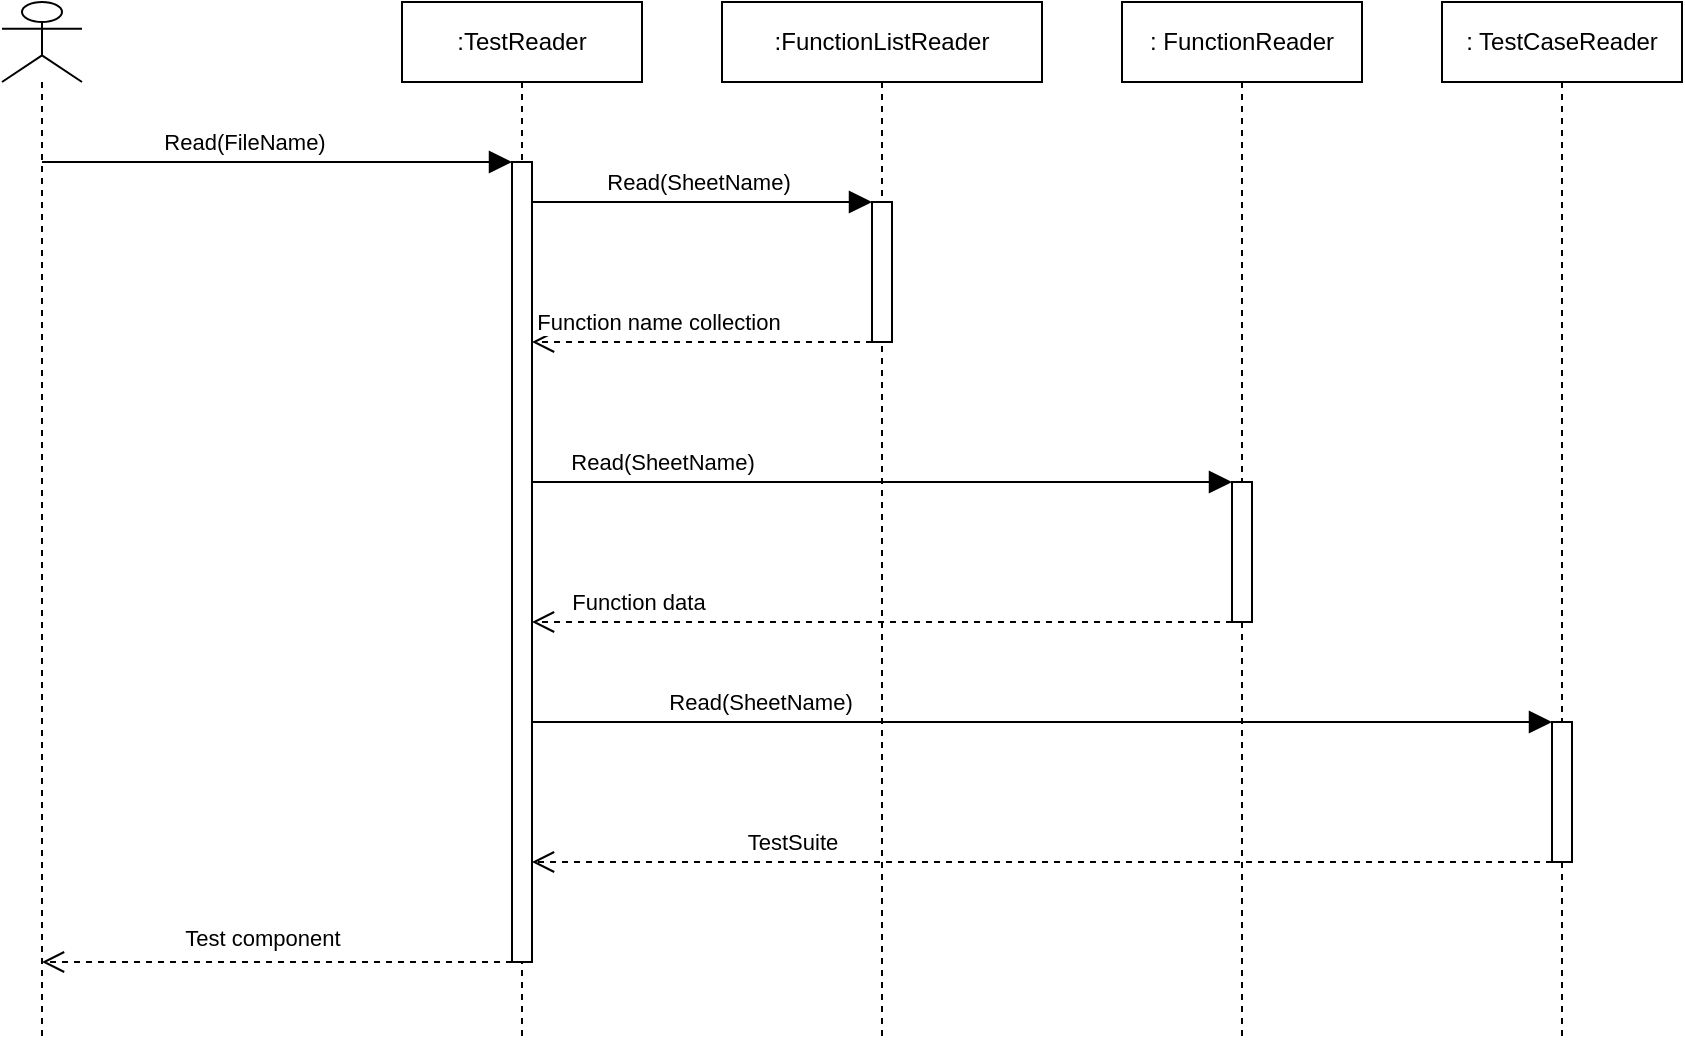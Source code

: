 <mxfile version="20.8.16" type="device" pages="5"><diagram id="kgpKYQtTHZ0yAKxKKP6v" name="TestReader"><mxGraphModel dx="1434" dy="854" grid="1" gridSize="10" guides="1" tooltips="1" connect="1" arrows="1" fold="1" page="1" pageScale="1" pageWidth="850" pageHeight="1100" math="0" shadow="0"><root><mxCell id="0"/><mxCell id="1" parent="0"/><mxCell id="CLMPxJ9NcR6KncJUXC1A-2" value=":TestReader" style="shape=umlLifeline;perimeter=lifelinePerimeter;whiteSpace=wrap;html=1;container=1;collapsible=0;recursiveResize=0;outlineConnect=0;" parent="1" vertex="1"><mxGeometry x="280" y="80" width="120" height="520" as="geometry"/></mxCell><mxCell id="CLMPxJ9NcR6KncJUXC1A-4" value="" style="html=1;points=[];perimeter=orthogonalPerimeter;" parent="CLMPxJ9NcR6KncJUXC1A-2" vertex="1"><mxGeometry x="55" y="80" width="10" height="400" as="geometry"/></mxCell><mxCell id="CLMPxJ9NcR6KncJUXC1A-6" style="edgeStyle=orthogonalEdgeStyle;rounded=0;orthogonalLoop=1;jettySize=auto;html=1;endArrow=block;endFill=1;endSize=9;" parent="1" source="CLMPxJ9NcR6KncJUXC1A-5" target="CLMPxJ9NcR6KncJUXC1A-4" edge="1"><mxGeometry relative="1" as="geometry"><Array as="points"><mxPoint x="190" y="160"/><mxPoint x="190" y="160"/></Array></mxGeometry></mxCell><mxCell id="CLMPxJ9NcR6KncJUXC1A-7" value="Read(FileName)" style="edgeLabel;html=1;align=center;verticalAlign=middle;resizable=0;points=[];" parent="CLMPxJ9NcR6KncJUXC1A-6" vertex="1" connectable="0"><mxGeometry x="-0.257" y="4" relative="1" as="geometry"><mxPoint x="13" y="-6" as="offset"/></mxGeometry></mxCell><mxCell id="CLMPxJ9NcR6KncJUXC1A-5" value="" style="shape=umlLifeline;participant=umlActor;perimeter=lifelinePerimeter;whiteSpace=wrap;html=1;container=1;collapsible=0;recursiveResize=0;verticalAlign=top;spacingTop=36;outlineConnect=0;" parent="1" vertex="1"><mxGeometry x="80" y="80" width="40" height="520" as="geometry"/></mxCell><mxCell id="CLMPxJ9NcR6KncJUXC1A-8" value=":FunctionListReader" style="shape=umlLifeline;perimeter=lifelinePerimeter;whiteSpace=wrap;html=1;container=1;collapsible=0;recursiveResize=0;outlineConnect=0;" parent="1" vertex="1"><mxGeometry x="440" y="80" width="160" height="520" as="geometry"/></mxCell><mxCell id="CLMPxJ9NcR6KncJUXC1A-9" value="" style="html=1;points=[];perimeter=orthogonalPerimeter;" parent="CLMPxJ9NcR6KncJUXC1A-8" vertex="1"><mxGeometry x="75" y="100" width="10" height="70" as="geometry"/></mxCell><mxCell id="CLMPxJ9NcR6KncJUXC1A-10" style="edgeStyle=orthogonalEdgeStyle;rounded=0;orthogonalLoop=1;jettySize=auto;html=1;endArrow=block;endFill=1;endSize=9;" parent="1" source="CLMPxJ9NcR6KncJUXC1A-4" target="CLMPxJ9NcR6KncJUXC1A-9" edge="1"><mxGeometry relative="1" as="geometry"><Array as="points"><mxPoint x="410" y="180"/><mxPoint x="410" y="180"/></Array></mxGeometry></mxCell><mxCell id="CLMPxJ9NcR6KncJUXC1A-11" value="Read(SheetName)" style="edgeLabel;html=1;align=center;verticalAlign=middle;resizable=0;points=[];" parent="CLMPxJ9NcR6KncJUXC1A-10" vertex="1" connectable="0"><mxGeometry x="-0.409" relative="1" as="geometry"><mxPoint x="33" y="-10" as="offset"/></mxGeometry></mxCell><mxCell id="CLMPxJ9NcR6KncJUXC1A-12" value="" style="html=1;verticalAlign=bottom;labelBackgroundColor=none;endArrow=open;endFill=0;dashed=1;rounded=0;endSize=9;" parent="1" source="CLMPxJ9NcR6KncJUXC1A-9" target="CLMPxJ9NcR6KncJUXC1A-4" edge="1"><mxGeometry width="160" relative="1" as="geometry"><mxPoint x="670" y="210" as="sourcePoint"/><mxPoint x="780" y="340" as="targetPoint"/><Array as="points"><mxPoint x="440" y="250"/><mxPoint x="390" y="250"/></Array></mxGeometry></mxCell><mxCell id="CLMPxJ9NcR6KncJUXC1A-13" value="Function name collection" style="edgeLabel;html=1;align=center;verticalAlign=middle;resizable=0;points=[];" parent="CLMPxJ9NcR6KncJUXC1A-12" vertex="1" connectable="0"><mxGeometry x="-0.124" y="3" relative="1" as="geometry"><mxPoint x="-33" y="-13" as="offset"/></mxGeometry></mxCell><mxCell id="CLMPxJ9NcR6KncJUXC1A-14" value=": TestCaseReader" style="shape=umlLifeline;perimeter=lifelinePerimeter;whiteSpace=wrap;html=1;container=1;collapsible=0;recursiveResize=0;outlineConnect=0;" parent="1" vertex="1"><mxGeometry x="800" y="80" width="120" height="520" as="geometry"/></mxCell><mxCell id="CLMPxJ9NcR6KncJUXC1A-15" value="" style="html=1;points=[];perimeter=orthogonalPerimeter;" parent="CLMPxJ9NcR6KncJUXC1A-14" vertex="1"><mxGeometry x="55" y="360" width="10" height="70" as="geometry"/></mxCell><mxCell id="CLMPxJ9NcR6KncJUXC1A-16" style="edgeStyle=orthogonalEdgeStyle;rounded=0;orthogonalLoop=1;jettySize=auto;html=1;endArrow=block;endFill=1;endSize=9;" parent="1" source="CLMPxJ9NcR6KncJUXC1A-4" target="CLMPxJ9NcR6KncJUXC1A-15" edge="1"><mxGeometry relative="1" as="geometry"><Array as="points"><mxPoint x="620" y="440"/><mxPoint x="620" y="440"/></Array><mxPoint x="630" y="490" as="targetPoint"/></mxGeometry></mxCell><mxCell id="CLMPxJ9NcR6KncJUXC1A-17" value="Read(SheetName)" style="edgeLabel;html=1;align=center;verticalAlign=middle;resizable=0;points=[];" parent="CLMPxJ9NcR6KncJUXC1A-16" vertex="1" connectable="0"><mxGeometry x="-0.387" y="-4" relative="1" as="geometry"><mxPoint x="-43" y="-14" as="offset"/></mxGeometry></mxCell><mxCell id="CLMPxJ9NcR6KncJUXC1A-18" value="" style="html=1;verticalAlign=bottom;labelBackgroundColor=none;endArrow=open;endFill=0;dashed=1;rounded=0;endSize=9;" parent="1" source="CLMPxJ9NcR6KncJUXC1A-15" target="CLMPxJ9NcR6KncJUXC1A-4" edge="1"><mxGeometry width="160" relative="1" as="geometry"><mxPoint x="610" y="590" as="sourcePoint"/><mxPoint x="680" y="210" as="targetPoint"/><Array as="points"><mxPoint x="530" y="510"/></Array></mxGeometry></mxCell><mxCell id="CLMPxJ9NcR6KncJUXC1A-19" value="TestSuite" style="edgeLabel;html=1;align=center;verticalAlign=middle;resizable=0;points=[];" parent="CLMPxJ9NcR6KncJUXC1A-18" vertex="1" connectable="0"><mxGeometry x="-0.124" y="3" relative="1" as="geometry"><mxPoint x="-157" y="-13" as="offset"/></mxGeometry></mxCell><mxCell id="CLMPxJ9NcR6KncJUXC1A-20" value="" style="html=1;verticalAlign=bottom;labelBackgroundColor=none;endArrow=open;endFill=0;dashed=1;rounded=0;endSize=9;" parent="1" source="CLMPxJ9NcR6KncJUXC1A-4" target="CLMPxJ9NcR6KncJUXC1A-5" edge="1"><mxGeometry width="160" relative="1" as="geometry"><mxPoint x="805" y="390" as="sourcePoint"/><mxPoint x="355" y="390" as="targetPoint"/><Array as="points"><mxPoint x="180" y="560"/></Array></mxGeometry></mxCell><mxCell id="CLMPxJ9NcR6KncJUXC1A-21" value="Test component" style="edgeLabel;html=1;align=center;verticalAlign=middle;resizable=0;points=[];" parent="CLMPxJ9NcR6KncJUXC1A-20" vertex="1" connectable="0"><mxGeometry x="-0.124" y="3" relative="1" as="geometry"><mxPoint x="-22" y="-15" as="offset"/></mxGeometry></mxCell><mxCell id="CLMPxJ9NcR6KncJUXC1A-22" value=": FunctionReader" style="shape=umlLifeline;perimeter=lifelinePerimeter;whiteSpace=wrap;html=1;container=1;collapsible=0;recursiveResize=0;outlineConnect=0;" parent="1" vertex="1"><mxGeometry x="640" y="80" width="120" height="520" as="geometry"/></mxCell><mxCell id="CLMPxJ9NcR6KncJUXC1A-23" value="" style="html=1;points=[];perimeter=orthogonalPerimeter;" parent="CLMPxJ9NcR6KncJUXC1A-22" vertex="1"><mxGeometry x="55" y="240" width="10" height="70" as="geometry"/></mxCell><mxCell id="CLMPxJ9NcR6KncJUXC1A-24" style="edgeStyle=orthogonalEdgeStyle;rounded=0;orthogonalLoop=1;jettySize=auto;html=1;endArrow=block;endFill=1;endSize=9;" parent="1" source="CLMPxJ9NcR6KncJUXC1A-4" target="CLMPxJ9NcR6KncJUXC1A-23" edge="1"><mxGeometry relative="1" as="geometry"><mxPoint x="890" y="350" as="targetPoint"/><Array as="points"><mxPoint x="500" y="320"/><mxPoint x="500" y="320"/></Array></mxGeometry></mxCell><mxCell id="CLMPxJ9NcR6KncJUXC1A-25" value="Read(SheetName)" style="edgeLabel;html=1;align=center;verticalAlign=middle;resizable=0;points=[];" parent="CLMPxJ9NcR6KncJUXC1A-24" vertex="1" connectable="0"><mxGeometry x="-0.579" relative="1" as="geometry"><mxPoint x="-9" y="-10" as="offset"/></mxGeometry></mxCell><mxCell id="CLMPxJ9NcR6KncJUXC1A-26" style="edgeStyle=orthogonalEdgeStyle;rounded=0;orthogonalLoop=1;jettySize=auto;html=1;endArrow=open;endFill=0;endSize=9;dashed=1;" parent="1" source="CLMPxJ9NcR6KncJUXC1A-23" target="CLMPxJ9NcR6KncJUXC1A-4" edge="1"><mxGeometry relative="1" as="geometry"><mxPoint x="820" y="440" as="sourcePoint"/><Array as="points"><mxPoint x="490" y="390"/><mxPoint x="490" y="390"/></Array></mxGeometry></mxCell><mxCell id="CLMPxJ9NcR6KncJUXC1A-27" value="Function data" style="edgeLabel;html=1;align=center;verticalAlign=middle;resizable=0;points=[];" parent="CLMPxJ9NcR6KncJUXC1A-26" vertex="1" connectable="0"><mxGeometry x="0.747" relative="1" as="geometry"><mxPoint x="8" y="-10" as="offset"/></mxGeometry></mxCell></root></mxGraphModel></diagram><diagram id="lNW8DG5j527y5eEcsp0v" name="FunctionListReader"><mxGraphModel dx="1418" dy="838" grid="1" gridSize="10" guides="1" tooltips="1" connect="1" arrows="1" fold="1" page="1" pageScale="1" pageWidth="827" pageHeight="1169" math="0" shadow="0"><root><mxCell id="0"/><mxCell id="1" parent="0"/><mxCell id="AC9AAOrJmGbjE91vrMCd-1" value="" style="shape=umlLifeline;participant=umlActor;perimeter=lifelinePerimeter;whiteSpace=wrap;html=1;container=1;collapsible=0;recursiveResize=0;verticalAlign=top;spacingTop=36;outlineConnect=0;" parent="1" vertex="1"><mxGeometry x="80" y="80" width="40" height="400" as="geometry"/></mxCell><mxCell id="QpgVTxXG-nLAgeSfD1mI-1" value=":FunctionListReader" style="shape=umlLifeline;perimeter=lifelinePerimeter;whiteSpace=wrap;html=1;container=1;collapsible=0;recursiveResize=0;outlineConnect=0;" parent="1" vertex="1"><mxGeometry x="200" y="80" width="160" height="400" as="geometry"/></mxCell><mxCell id="QpgVTxXG-nLAgeSfD1mI-2" value="" style="html=1;points=[];perimeter=orthogonalPerimeter;" parent="QpgVTxXG-nLAgeSfD1mI-1" vertex="1"><mxGeometry x="75" y="100" width="10" height="260" as="geometry"/></mxCell><mxCell id="QpgVTxXG-nLAgeSfD1mI-3" style="edgeStyle=orthogonalEdgeStyle;rounded=0;orthogonalLoop=1;jettySize=auto;html=1;endArrow=block;endFill=1;endSize=9;" parent="1" source="AC9AAOrJmGbjE91vrMCd-1" target="QpgVTxXG-nLAgeSfD1mI-2" edge="1"><mxGeometry relative="1" as="geometry"><mxPoint x="103" y="180" as="sourcePoint"/><Array as="points"><mxPoint x="240" y="180"/><mxPoint x="240" y="180"/></Array></mxGeometry></mxCell><mxCell id="QpgVTxXG-nLAgeSfD1mI-4" value="Read(SheetName)" style="edgeLabel;html=1;align=center;verticalAlign=middle;resizable=0;points=[];" parent="QpgVTxXG-nLAgeSfD1mI-3" vertex="1" connectable="0"><mxGeometry x="-0.409" relative="1" as="geometry"><mxPoint x="33" y="-10" as="offset"/></mxGeometry></mxCell><mxCell id="QpgVTxXG-nLAgeSfD1mI-5" value="" style="html=1;verticalAlign=bottom;labelBackgroundColor=none;endArrow=open;endFill=0;dashed=1;rounded=0;endSize=9;" parent="1" source="QpgVTxXG-nLAgeSfD1mI-2" target="AC9AAOrJmGbjE91vrMCd-1" edge="1"><mxGeometry width="160" relative="1" as="geometry"><mxPoint x="180" y="550" as="sourcePoint"/><mxPoint x="103" y="250" as="targetPoint"/><Array as="points"><mxPoint x="190" y="440"/></Array></mxGeometry></mxCell><mxCell id="QpgVTxXG-nLAgeSfD1mI-6" value="Function name collection&lt;br&gt;(Function information collection)" style="edgeLabel;html=1;align=center;verticalAlign=middle;resizable=0;points=[];" parent="QpgVTxXG-nLAgeSfD1mI-5" vertex="1" connectable="0"><mxGeometry x="-0.124" y="3" relative="1" as="geometry"><mxPoint x="-8" y="-23" as="offset"/></mxGeometry></mxCell><mxCell id="QpgVTxXG-nLAgeSfD1mI-7" value=":TableReader" style="shape=umlLifeline;perimeter=lifelinePerimeter;whiteSpace=wrap;html=1;container=1;collapsible=0;recursiveResize=0;outlineConnect=0;" parent="1" vertex="1"><mxGeometry x="400" y="80" width="160" height="400" as="geometry"/></mxCell><mxCell id="QpgVTxXG-nLAgeSfD1mI-8" value="" style="html=1;points=[];perimeter=orthogonalPerimeter;" parent="QpgVTxXG-nLAgeSfD1mI-7" vertex="1"><mxGeometry x="75" y="130" width="10" height="70" as="geometry"/></mxCell><mxCell id="QpgVTxXG-nLAgeSfD1mI-9" style="edgeStyle=orthogonalEdgeStyle;rounded=0;orthogonalLoop=1;jettySize=auto;html=1;endArrow=block;endFill=1;endSize=9;" parent="1" source="QpgVTxXG-nLAgeSfD1mI-2" target="QpgVTxXG-nLAgeSfD1mI-8" edge="1"><mxGeometry relative="1" as="geometry"><mxPoint x="109.5" y="190" as="sourcePoint"/><Array as="points"><mxPoint x="400" y="210"/><mxPoint x="400" y="210"/></Array><mxPoint x="285" y="190" as="targetPoint"/></mxGeometry></mxCell><mxCell id="QpgVTxXG-nLAgeSfD1mI-10" value="Read(tableName, offset)" style="edgeLabel;html=1;align=center;verticalAlign=middle;resizable=0;points=[];" parent="QpgVTxXG-nLAgeSfD1mI-9" vertex="1" connectable="0"><mxGeometry x="-0.409" relative="1" as="geometry"><mxPoint x="33" y="-10" as="offset"/></mxGeometry></mxCell><mxCell id="QpgVTxXG-nLAgeSfD1mI-11" value="" style="html=1;verticalAlign=bottom;labelBackgroundColor=none;endArrow=open;endFill=0;dashed=1;rounded=0;endSize=9;" parent="1" source="QpgVTxXG-nLAgeSfD1mI-8" target="QpgVTxXG-nLAgeSfD1mI-2" edge="1"><mxGeometry width="160" relative="1" as="geometry"><mxPoint x="285" y="570" as="sourcePoint"/><mxPoint x="109.5" y="570" as="targetPoint"/><Array as="points"><mxPoint x="420" y="280"/></Array></mxGeometry></mxCell><mxCell id="QpgVTxXG-nLAgeSfD1mI-12" value="Table content" style="edgeLabel;html=1;align=center;verticalAlign=middle;resizable=0;points=[];" parent="QpgVTxXG-nLAgeSfD1mI-11" vertex="1" connectable="0"><mxGeometry x="-0.124" y="3" relative="1" as="geometry"><mxPoint x="-33" y="-13" as="offset"/></mxGeometry></mxCell><mxCell id="QpgVTxXG-nLAgeSfD1mI-13" value=":Converter" style="shape=umlLifeline;perimeter=lifelinePerimeter;whiteSpace=wrap;html=1;container=1;collapsible=0;recursiveResize=0;outlineConnect=0;" parent="1" vertex="1"><mxGeometry x="600" y="80" width="160" height="400" as="geometry"/></mxCell><mxCell id="QpgVTxXG-nLAgeSfD1mI-14" value="" style="html=1;points=[];perimeter=orthogonalPerimeter;" parent="QpgVTxXG-nLAgeSfD1mI-13" vertex="1"><mxGeometry x="75" y="240" width="10" height="70" as="geometry"/></mxCell><mxCell id="QpgVTxXG-nLAgeSfD1mI-15" style="edgeStyle=orthogonalEdgeStyle;rounded=0;orthogonalLoop=1;jettySize=auto;html=1;endArrow=block;endFill=1;endSize=9;" parent="1" source="QpgVTxXG-nLAgeSfD1mI-2" target="QpgVTxXG-nLAgeSfD1mI-14" edge="1"><mxGeometry relative="1" as="geometry"><mxPoint x="295" y="220" as="sourcePoint"/><Array as="points"><mxPoint x="480" y="320"/><mxPoint x="480" y="320"/></Array><mxPoint x="485" y="220" as="targetPoint"/></mxGeometry></mxCell><mxCell id="QpgVTxXG-nLAgeSfD1mI-16" value="Convert(Table content)" style="edgeLabel;html=1;align=center;verticalAlign=middle;resizable=0;points=[];" parent="QpgVTxXG-nLAgeSfD1mI-15" vertex="1" connectable="0"><mxGeometry x="-0.409" relative="1" as="geometry"><mxPoint x="-20" y="-10" as="offset"/></mxGeometry></mxCell><mxCell id="QpgVTxXG-nLAgeSfD1mI-17" value="" style="html=1;verticalAlign=bottom;labelBackgroundColor=none;endArrow=open;endFill=0;dashed=1;rounded=0;endSize=9;" parent="1" source="QpgVTxXG-nLAgeSfD1mI-14" target="QpgVTxXG-nLAgeSfD1mI-2" edge="1"><mxGeometry width="160" relative="1" as="geometry"><mxPoint x="485" y="290" as="sourcePoint"/><mxPoint x="295" y="290" as="targetPoint"/><Array as="points"><mxPoint x="430" y="390"/></Array></mxGeometry></mxCell><mxCell id="QpgVTxXG-nLAgeSfD1mI-18" value="Function information collection" style="edgeLabel;html=1;align=center;verticalAlign=middle;resizable=0;points=[];" parent="QpgVTxXG-nLAgeSfD1mI-17" vertex="1" connectable="0"><mxGeometry x="-0.124" y="3" relative="1" as="geometry"><mxPoint x="-124" y="-13" as="offset"/></mxGeometry></mxCell></root></mxGraphModel></diagram><diagram name="FunctionReader" id="xEMMNHuXWmvpSfngiMaO"><mxGraphModel dx="1418" dy="838" grid="1" gridSize="10" guides="1" tooltips="1" connect="1" arrows="1" fold="1" page="1" pageScale="1" pageWidth="827" pageHeight="1169" math="0" shadow="0"><root><mxCell id="xAeUwIkYh8HUAJxkWiu2-0"/><mxCell id="xAeUwIkYh8HUAJxkWiu2-1" parent="xAeUwIkYh8HUAJxkWiu2-0"/><mxCell id="xAeUwIkYh8HUAJxkWiu2-2" value="" style="shape=umlLifeline;participant=umlActor;perimeter=lifelinePerimeter;whiteSpace=wrap;html=1;container=1;collapsible=0;recursiveResize=0;verticalAlign=top;spacingTop=36;outlineConnect=0;" parent="xAeUwIkYh8HUAJxkWiu2-1" vertex="1"><mxGeometry x="80" y="80" width="40" height="400" as="geometry"/></mxCell><mxCell id="xAeUwIkYh8HUAJxkWiu2-3" value=":FunctionReader" style="shape=umlLifeline;perimeter=lifelinePerimeter;whiteSpace=wrap;html=1;container=1;collapsible=0;recursiveResize=0;outlineConnect=0;" parent="xAeUwIkYh8HUAJxkWiu2-1" vertex="1"><mxGeometry x="200" y="80" width="160" height="400" as="geometry"/></mxCell><mxCell id="xAeUwIkYh8HUAJxkWiu2-4" value="" style="html=1;points=[];perimeter=orthogonalPerimeter;" parent="xAeUwIkYh8HUAJxkWiu2-3" vertex="1"><mxGeometry x="75" y="100" width="10" height="260" as="geometry"/></mxCell><mxCell id="xAeUwIkYh8HUAJxkWiu2-5" style="edgeStyle=orthogonalEdgeStyle;rounded=0;orthogonalLoop=1;jettySize=auto;html=1;endArrow=block;endFill=1;endSize=9;" parent="xAeUwIkYh8HUAJxkWiu2-1" source="xAeUwIkYh8HUAJxkWiu2-2" target="xAeUwIkYh8HUAJxkWiu2-4" edge="1"><mxGeometry relative="1" as="geometry"><mxPoint x="103" y="180" as="sourcePoint"/><Array as="points"><mxPoint x="240" y="180"/><mxPoint x="240" y="180"/></Array></mxGeometry></mxCell><mxCell id="xAeUwIkYh8HUAJxkWiu2-6" value="Read(SheetName)" style="edgeLabel;html=1;align=center;verticalAlign=middle;resizable=0;points=[];" parent="xAeUwIkYh8HUAJxkWiu2-5" vertex="1" connectable="0"><mxGeometry x="-0.409" relative="1" as="geometry"><mxPoint x="33" y="-10" as="offset"/></mxGeometry></mxCell><mxCell id="xAeUwIkYh8HUAJxkWiu2-7" value="" style="html=1;verticalAlign=bottom;labelBackgroundColor=none;endArrow=open;endFill=0;dashed=1;rounded=0;endSize=9;" parent="xAeUwIkYh8HUAJxkWiu2-1" source="xAeUwIkYh8HUAJxkWiu2-4" target="xAeUwIkYh8HUAJxkWiu2-2" edge="1"><mxGeometry width="160" relative="1" as="geometry"><mxPoint x="180" y="550" as="sourcePoint"/><mxPoint x="103" y="250" as="targetPoint"/><Array as="points"><mxPoint x="190" y="440"/></Array></mxGeometry></mxCell><mxCell id="xAeUwIkYh8HUAJxkWiu2-8" value="Function information" style="edgeLabel;html=1;align=center;verticalAlign=middle;resizable=0;points=[];" parent="xAeUwIkYh8HUAJxkWiu2-7" vertex="1" connectable="0"><mxGeometry x="-0.124" y="3" relative="1" as="geometry"><mxPoint x="-8" y="-23" as="offset"/></mxGeometry></mxCell><mxCell id="xAeUwIkYh8HUAJxkWiu2-9" value=":TableReader" style="shape=umlLifeline;perimeter=lifelinePerimeter;whiteSpace=wrap;html=1;container=1;collapsible=0;recursiveResize=0;outlineConnect=0;" parent="xAeUwIkYh8HUAJxkWiu2-1" vertex="1"><mxGeometry x="400" y="80" width="160" height="400" as="geometry"/></mxCell><mxCell id="xAeUwIkYh8HUAJxkWiu2-10" value="" style="html=1;points=[];perimeter=orthogonalPerimeter;" parent="xAeUwIkYh8HUAJxkWiu2-9" vertex="1"><mxGeometry x="75" y="130" width="10" height="70" as="geometry"/></mxCell><mxCell id="xAeUwIkYh8HUAJxkWiu2-11" style="edgeStyle=orthogonalEdgeStyle;rounded=0;orthogonalLoop=1;jettySize=auto;html=1;endArrow=block;endFill=1;endSize=9;" parent="xAeUwIkYh8HUAJxkWiu2-1" source="xAeUwIkYh8HUAJxkWiu2-4" target="xAeUwIkYh8HUAJxkWiu2-10" edge="1"><mxGeometry relative="1" as="geometry"><mxPoint x="109.5" y="190" as="sourcePoint"/><Array as="points"><mxPoint x="400" y="210"/><mxPoint x="400" y="210"/></Array><mxPoint x="285" y="190" as="targetPoint"/></mxGeometry></mxCell><mxCell id="xAeUwIkYh8HUAJxkWiu2-12" value="Read(tableName, offset)" style="edgeLabel;html=1;align=center;verticalAlign=middle;resizable=0;points=[];" parent="xAeUwIkYh8HUAJxkWiu2-11" vertex="1" connectable="0"><mxGeometry x="-0.409" relative="1" as="geometry"><mxPoint x="33" y="-10" as="offset"/></mxGeometry></mxCell><mxCell id="xAeUwIkYh8HUAJxkWiu2-13" value="" style="html=1;verticalAlign=bottom;labelBackgroundColor=none;endArrow=open;endFill=0;dashed=1;rounded=0;endSize=9;" parent="xAeUwIkYh8HUAJxkWiu2-1" source="xAeUwIkYh8HUAJxkWiu2-10" target="xAeUwIkYh8HUAJxkWiu2-4" edge="1"><mxGeometry width="160" relative="1" as="geometry"><mxPoint x="285" y="570" as="sourcePoint"/><mxPoint x="109.5" y="570" as="targetPoint"/><Array as="points"><mxPoint x="420" y="280"/></Array></mxGeometry></mxCell><mxCell id="xAeUwIkYh8HUAJxkWiu2-14" value="Table content" style="edgeLabel;html=1;align=center;verticalAlign=middle;resizable=0;points=[];" parent="xAeUwIkYh8HUAJxkWiu2-13" vertex="1" connectable="0"><mxGeometry x="-0.124" y="3" relative="1" as="geometry"><mxPoint x="-33" y="-13" as="offset"/></mxGeometry></mxCell><mxCell id="xAeUwIkYh8HUAJxkWiu2-15" value=":Converter" style="shape=umlLifeline;perimeter=lifelinePerimeter;whiteSpace=wrap;html=1;container=1;collapsible=0;recursiveResize=0;outlineConnect=0;" parent="xAeUwIkYh8HUAJxkWiu2-1" vertex="1"><mxGeometry x="600" y="80" width="160" height="400" as="geometry"/></mxCell><mxCell id="xAeUwIkYh8HUAJxkWiu2-16" value="" style="html=1;points=[];perimeter=orthogonalPerimeter;" parent="xAeUwIkYh8HUAJxkWiu2-15" vertex="1"><mxGeometry x="75" y="240" width="10" height="70" as="geometry"/></mxCell><mxCell id="xAeUwIkYh8HUAJxkWiu2-17" style="edgeStyle=orthogonalEdgeStyle;rounded=0;orthogonalLoop=1;jettySize=auto;html=1;endArrow=block;endFill=1;endSize=9;" parent="xAeUwIkYh8HUAJxkWiu2-1" source="xAeUwIkYh8HUAJxkWiu2-4" target="xAeUwIkYh8HUAJxkWiu2-16" edge="1"><mxGeometry relative="1" as="geometry"><mxPoint x="295" y="220" as="sourcePoint"/><Array as="points"><mxPoint x="480" y="320"/><mxPoint x="480" y="320"/></Array><mxPoint x="485" y="220" as="targetPoint"/></mxGeometry></mxCell><mxCell id="xAeUwIkYh8HUAJxkWiu2-18" value="Convert(Table content)" style="edgeLabel;html=1;align=center;verticalAlign=middle;resizable=0;points=[];" parent="xAeUwIkYh8HUAJxkWiu2-17" vertex="1" connectable="0"><mxGeometry x="-0.409" relative="1" as="geometry"><mxPoint x="-20" y="-10" as="offset"/></mxGeometry></mxCell><mxCell id="xAeUwIkYh8HUAJxkWiu2-19" value="" style="html=1;verticalAlign=bottom;labelBackgroundColor=none;endArrow=open;endFill=0;dashed=1;rounded=0;endSize=9;" parent="xAeUwIkYh8HUAJxkWiu2-1" source="xAeUwIkYh8HUAJxkWiu2-16" target="xAeUwIkYh8HUAJxkWiu2-4" edge="1"><mxGeometry width="160" relative="1" as="geometry"><mxPoint x="485" y="290" as="sourcePoint"/><mxPoint x="295" y="290" as="targetPoint"/><Array as="points"><mxPoint x="430" y="390"/></Array></mxGeometry></mxCell><mxCell id="xAeUwIkYh8HUAJxkWiu2-20" value="Function information collection" style="edgeLabel;html=1;align=center;verticalAlign=middle;resizable=0;points=[];" parent="xAeUwIkYh8HUAJxkWiu2-19" vertex="1" connectable="0"><mxGeometry x="-0.124" y="3" relative="1" as="geometry"><mxPoint x="-124" y="-13" as="offset"/></mxGeometry></mxCell></root></mxGraphModel></diagram><diagram name="TestCaseReader" id="M1vIoj58xhS-fMHn_xQU"><mxGraphModel dx="1418" dy="838" grid="1" gridSize="10" guides="1" tooltips="1" connect="1" arrows="1" fold="1" page="1" pageScale="1" pageWidth="827" pageHeight="1169" math="0" shadow="0"><root><mxCell id="hOxXSoPIlfDFRSsG2TEN-0"/><mxCell id="hOxXSoPIlfDFRSsG2TEN-1" parent="hOxXSoPIlfDFRSsG2TEN-0"/><mxCell id="hOxXSoPIlfDFRSsG2TEN-2" value="" style="shape=umlLifeline;participant=umlActor;perimeter=lifelinePerimeter;whiteSpace=wrap;html=1;container=1;collapsible=0;recursiveResize=0;verticalAlign=top;spacingTop=36;outlineConnect=0;" parent="hOxXSoPIlfDFRSsG2TEN-1" vertex="1"><mxGeometry x="80" y="80" width="40" height="400" as="geometry"/></mxCell><mxCell id="hOxXSoPIlfDFRSsG2TEN-3" value=":TestCaseReader" style="shape=umlLifeline;perimeter=lifelinePerimeter;whiteSpace=wrap;html=1;container=1;collapsible=0;recursiveResize=0;outlineConnect=0;" parent="hOxXSoPIlfDFRSsG2TEN-1" vertex="1"><mxGeometry x="200" y="80" width="160" height="400" as="geometry"/></mxCell><mxCell id="hOxXSoPIlfDFRSsG2TEN-4" value="" style="html=1;points=[];perimeter=orthogonalPerimeter;" parent="hOxXSoPIlfDFRSsG2TEN-3" vertex="1"><mxGeometry x="75" y="100" width="10" height="260" as="geometry"/></mxCell><mxCell id="hOxXSoPIlfDFRSsG2TEN-5" style="edgeStyle=orthogonalEdgeStyle;rounded=0;orthogonalLoop=1;jettySize=auto;html=1;endArrow=block;endFill=1;endSize=9;" parent="hOxXSoPIlfDFRSsG2TEN-1" source="hOxXSoPIlfDFRSsG2TEN-2" target="hOxXSoPIlfDFRSsG2TEN-4" edge="1"><mxGeometry relative="1" as="geometry"><mxPoint x="103" y="180" as="sourcePoint"/><Array as="points"><mxPoint x="240" y="180"/><mxPoint x="240" y="180"/></Array></mxGeometry></mxCell><mxCell id="hOxXSoPIlfDFRSsG2TEN-6" value="Read(SheetName)" style="edgeLabel;html=1;align=center;verticalAlign=middle;resizable=0;points=[];" parent="hOxXSoPIlfDFRSsG2TEN-5" vertex="1" connectable="0"><mxGeometry x="-0.409" relative="1" as="geometry"><mxPoint x="33" y="-10" as="offset"/></mxGeometry></mxCell><mxCell id="hOxXSoPIlfDFRSsG2TEN-7" value="" style="html=1;verticalAlign=bottom;labelBackgroundColor=none;endArrow=open;endFill=0;dashed=1;rounded=0;endSize=9;" parent="hOxXSoPIlfDFRSsG2TEN-1" source="hOxXSoPIlfDFRSsG2TEN-4" target="hOxXSoPIlfDFRSsG2TEN-2" edge="1"><mxGeometry width="160" relative="1" as="geometry"><mxPoint x="180" y="550" as="sourcePoint"/><mxPoint x="103" y="250" as="targetPoint"/><Array as="points"><mxPoint x="190" y="440"/></Array></mxGeometry></mxCell><mxCell id="hOxXSoPIlfDFRSsG2TEN-8" value="Function name collection&lt;br&gt;(Function information collection)" style="edgeLabel;html=1;align=center;verticalAlign=middle;resizable=0;points=[];" parent="hOxXSoPIlfDFRSsG2TEN-7" vertex="1" connectable="0"><mxGeometry x="-0.124" y="3" relative="1" as="geometry"><mxPoint x="-8" y="-23" as="offset"/></mxGeometry></mxCell><mxCell id="hOxXSoPIlfDFRSsG2TEN-9" value=":TableReader" style="shape=umlLifeline;perimeter=lifelinePerimeter;whiteSpace=wrap;html=1;container=1;collapsible=0;recursiveResize=0;outlineConnect=0;" parent="hOxXSoPIlfDFRSsG2TEN-1" vertex="1"><mxGeometry x="400" y="80" width="160" height="400" as="geometry"/></mxCell><mxCell id="hOxXSoPIlfDFRSsG2TEN-10" value="" style="html=1;points=[];perimeter=orthogonalPerimeter;" parent="hOxXSoPIlfDFRSsG2TEN-9" vertex="1"><mxGeometry x="75" y="130" width="10" height="70" as="geometry"/></mxCell><mxCell id="hOxXSoPIlfDFRSsG2TEN-11" style="edgeStyle=orthogonalEdgeStyle;rounded=0;orthogonalLoop=1;jettySize=auto;html=1;endArrow=block;endFill=1;endSize=9;" parent="hOxXSoPIlfDFRSsG2TEN-1" source="hOxXSoPIlfDFRSsG2TEN-4" target="hOxXSoPIlfDFRSsG2TEN-10" edge="1"><mxGeometry relative="1" as="geometry"><mxPoint x="109.5" y="190" as="sourcePoint"/><Array as="points"><mxPoint x="400" y="210"/><mxPoint x="400" y="210"/></Array><mxPoint x="285" y="190" as="targetPoint"/></mxGeometry></mxCell><mxCell id="hOxXSoPIlfDFRSsG2TEN-12" value="Read(tableName, offset)" style="edgeLabel;html=1;align=center;verticalAlign=middle;resizable=0;points=[];" parent="hOxXSoPIlfDFRSsG2TEN-11" vertex="1" connectable="0"><mxGeometry x="-0.409" relative="1" as="geometry"><mxPoint x="33" y="-10" as="offset"/></mxGeometry></mxCell><mxCell id="hOxXSoPIlfDFRSsG2TEN-13" value="" style="html=1;verticalAlign=bottom;labelBackgroundColor=none;endArrow=open;endFill=0;dashed=1;rounded=0;endSize=9;" parent="hOxXSoPIlfDFRSsG2TEN-1" source="hOxXSoPIlfDFRSsG2TEN-10" target="hOxXSoPIlfDFRSsG2TEN-4" edge="1"><mxGeometry width="160" relative="1" as="geometry"><mxPoint x="285" y="570" as="sourcePoint"/><mxPoint x="109.5" y="570" as="targetPoint"/><Array as="points"><mxPoint x="420" y="280"/></Array></mxGeometry></mxCell><mxCell id="hOxXSoPIlfDFRSsG2TEN-14" value="Table content" style="edgeLabel;html=1;align=center;verticalAlign=middle;resizable=0;points=[];" parent="hOxXSoPIlfDFRSsG2TEN-13" vertex="1" connectable="0"><mxGeometry x="-0.124" y="3" relative="1" as="geometry"><mxPoint x="-33" y="-13" as="offset"/></mxGeometry></mxCell><mxCell id="hOxXSoPIlfDFRSsG2TEN-15" value=":Converter" style="shape=umlLifeline;perimeter=lifelinePerimeter;whiteSpace=wrap;html=1;container=1;collapsible=0;recursiveResize=0;outlineConnect=0;" parent="hOxXSoPIlfDFRSsG2TEN-1" vertex="1"><mxGeometry x="600" y="80" width="160" height="400" as="geometry"/></mxCell><mxCell id="hOxXSoPIlfDFRSsG2TEN-16" value="" style="html=1;points=[];perimeter=orthogonalPerimeter;" parent="hOxXSoPIlfDFRSsG2TEN-15" vertex="1"><mxGeometry x="75" y="240" width="10" height="70" as="geometry"/></mxCell><mxCell id="hOxXSoPIlfDFRSsG2TEN-17" style="edgeStyle=orthogonalEdgeStyle;rounded=0;orthogonalLoop=1;jettySize=auto;html=1;endArrow=block;endFill=1;endSize=9;" parent="hOxXSoPIlfDFRSsG2TEN-1" source="hOxXSoPIlfDFRSsG2TEN-4" target="hOxXSoPIlfDFRSsG2TEN-16" edge="1"><mxGeometry relative="1" as="geometry"><mxPoint x="295" y="220" as="sourcePoint"/><Array as="points"><mxPoint x="480" y="320"/><mxPoint x="480" y="320"/></Array><mxPoint x="485" y="220" as="targetPoint"/></mxGeometry></mxCell><mxCell id="hOxXSoPIlfDFRSsG2TEN-18" value="Convert(Table content)" style="edgeLabel;html=1;align=center;verticalAlign=middle;resizable=0;points=[];" parent="hOxXSoPIlfDFRSsG2TEN-17" vertex="1" connectable="0"><mxGeometry x="-0.409" relative="1" as="geometry"><mxPoint x="-20" y="-10" as="offset"/></mxGeometry></mxCell><mxCell id="hOxXSoPIlfDFRSsG2TEN-19" value="" style="html=1;verticalAlign=bottom;labelBackgroundColor=none;endArrow=open;endFill=0;dashed=1;rounded=0;endSize=9;" parent="hOxXSoPIlfDFRSsG2TEN-1" source="hOxXSoPIlfDFRSsG2TEN-16" target="hOxXSoPIlfDFRSsG2TEN-4" edge="1"><mxGeometry width="160" relative="1" as="geometry"><mxPoint x="485" y="290" as="sourcePoint"/><mxPoint x="295" y="290" as="targetPoint"/><Array as="points"><mxPoint x="430" y="390"/></Array></mxGeometry></mxCell><mxCell id="hOxXSoPIlfDFRSsG2TEN-20" value="Function information collection" style="edgeLabel;html=1;align=center;verticalAlign=middle;resizable=0;points=[];" parent="hOxXSoPIlfDFRSsG2TEN-19" vertex="1" connectable="0"><mxGeometry x="-0.124" y="3" relative="1" as="geometry"><mxPoint x="-124" y="-13" as="offset"/></mxGeometry></mxCell></root></mxGraphModel></diagram><diagram id="3N1W-qJ5ppywbAYItNrA" name="class diagram"><mxGraphModel dx="1434" dy="854" grid="1" gridSize="10" guides="1" tooltips="1" connect="1" arrows="1" fold="1" page="1" pageScale="1" pageWidth="827" pageHeight="1169" math="0" shadow="0"><root><mxCell id="0"/><mxCell id="1" parent="0"/><mxCell id="OgfC35MUiaaQ9exqWRkd-1" value="&amp;lt;&amp;lt;interface&amp;gt;&amp;gt;&lt;br&gt;&lt;b&gt;IReader&amp;lt;T&amp;gt;&lt;/b&gt;" style="swimlane;fontStyle=0;align=center;verticalAlign=top;childLayout=stackLayout;horizontal=1;startSize=40;horizontalStack=0;resizeParent=1;resizeParentMax=0;resizeLast=0;collapsible=0;marginBottom=0;html=1;" parent="1" vertex="1"><mxGeometry x="120" y="40" width="200" height="108" as="geometry"/></mxCell><mxCell id="OgfC35MUiaaQ9exqWRkd-2" value="attributes" style="text;html=1;strokeColor=none;fillColor=none;align=center;verticalAlign=middle;spacingLeft=4;spacingRight=4;overflow=hidden;rotatable=0;points=[[0,0.5],[1,0.5]];portConstraint=eastwest;" parent="OgfC35MUiaaQ9exqWRkd-1" vertex="1"><mxGeometry y="40" width="200" height="20" as="geometry"/></mxCell><mxCell id="OgfC35MUiaaQ9exqWRkd-6" value="" style="line;strokeWidth=1;fillColor=none;align=left;verticalAlign=middle;spacingTop=-1;spacingLeft=3;spacingRight=3;rotatable=0;labelPosition=right;points=[];portConstraint=eastwest;" parent="OgfC35MUiaaQ9exqWRkd-1" vertex="1"><mxGeometry y="60" width="200" height="8" as="geometry"/></mxCell><mxCell id="OgfC35MUiaaQ9exqWRkd-7" value="operations" style="text;html=1;strokeColor=none;fillColor=none;align=center;verticalAlign=middle;spacingLeft=4;spacingRight=4;overflow=hidden;rotatable=0;points=[[0,0.5],[1,0.5]];portConstraint=eastwest;" parent="OgfC35MUiaaQ9exqWRkd-1" vertex="1"><mxGeometry y="68" width="200" height="20" as="geometry"/></mxCell><mxCell id="OgfC35MUiaaQ9exqWRkd-8" value="+ Read(name : string) : T" style="text;html=1;strokeColor=none;fillColor=none;align=left;verticalAlign=middle;spacingLeft=4;spacingRight=4;overflow=hidden;rotatable=0;points=[[0,0.5],[1,0.5]];portConstraint=eastwest;fontStyle=2" parent="OgfC35MUiaaQ9exqWRkd-1" vertex="1"><mxGeometry y="88" width="200" height="20" as="geometry"/></mxCell><mxCell id="TgZ3vJ3mym6ZUS8AP_Lf-1" style="edgeStyle=orthogonalEdgeStyle;rounded=0;orthogonalLoop=1;jettySize=auto;html=1;endSize=12;endArrow=block;endFill=1;" edge="1" parent="1" source="OgfC35MUiaaQ9exqWRkd-10" target="NU2LM3hvIqRVUGjnCVdE-11"><mxGeometry relative="1" as="geometry"><Array as="points"><mxPoint x="720" y="560"/></Array></mxGeometry></mxCell><mxCell id="OgfC35MUiaaQ9exqWRkd-10" value="FunctinListReader" style="swimlane;fontStyle=0;align=center;verticalAlign=top;childLayout=stackLayout;horizontal=1;startSize=30;horizontalStack=0;resizeParent=1;resizeParentMax=0;resizeLast=0;collapsible=0;marginBottom=0;html=1;" parent="1" vertex="1"><mxGeometry x="760" y="480" width="480" height="138" as="geometry"/></mxCell><mxCell id="OgfC35MUiaaQ9exqWRkd-11" value="attributes" style="text;html=1;strokeColor=none;fillColor=none;align=center;verticalAlign=middle;spacingLeft=4;spacingRight=4;overflow=hidden;rotatable=0;points=[[0,0.5],[1,0.5]];portConstraint=eastwest;" parent="OgfC35MUiaaQ9exqWRkd-10" vertex="1"><mxGeometry y="30" width="480" height="20" as="geometry"/></mxCell><mxCell id="OgfC35MUiaaQ9exqWRkd-15" value="" style="line;strokeWidth=1;fillColor=none;align=left;verticalAlign=middle;spacingTop=-1;spacingLeft=3;spacingRight=3;rotatable=0;labelPosition=right;points=[];portConstraint=eastwest;" parent="OgfC35MUiaaQ9exqWRkd-10" vertex="1"><mxGeometry y="50" width="480" height="8" as="geometry"/></mxCell><mxCell id="OgfC35MUiaaQ9exqWRkd-16" value="operations" style="text;html=1;strokeColor=none;fillColor=none;align=center;verticalAlign=middle;spacingLeft=4;spacingRight=4;overflow=hidden;rotatable=0;points=[[0,0.5],[1,0.5]];portConstraint=eastwest;" parent="OgfC35MUiaaQ9exqWRkd-10" vertex="1"><mxGeometry y="58" width="480" height="20" as="geometry"/></mxCell><mxCell id="OgfC35MUiaaQ9exqWRkd-17" value="+ Convert(data: DataTable) : IEnumerable&amp;lt;testTargetInfo&amp;gt;" style="text;html=1;strokeColor=none;fillColor=none;align=left;verticalAlign=middle;spacingLeft=4;spacingRight=4;overflow=hidden;rotatable=0;points=[[0,0.5],[1,0.5]];portConstraint=eastwest;" parent="OgfC35MUiaaQ9exqWRkd-10" vertex="1"><mxGeometry y="78" width="480" height="20" as="geometry"/></mxCell><mxCell id="3w6TDG_4R8ixndBWMeYP-1" value="+ Convert(row: DataRow) : TestTargetInfo" style="text;html=1;strokeColor=none;fillColor=none;align=left;verticalAlign=middle;spacingLeft=4;spacingRight=4;overflow=hidden;rotatable=0;points=[[0,0.5],[1,0.5]];portConstraint=eastwest;" parent="OgfC35MUiaaQ9exqWRkd-10" vertex="1"><mxGeometry y="98" width="480" height="20" as="geometry"/></mxCell><mxCell id="3w6TDG_4R8ixndBWMeYP-2" value="# GetConfig() : (name: string, rowOffset : int, colOffset : int, rowSize&amp;nbsp; : int, colSize : int)" style="text;html=1;strokeColor=none;fillColor=none;align=left;verticalAlign=middle;spacingLeft=4;spacingRight=4;overflow=hidden;rotatable=0;points=[[0,0.5],[1,0.5]];portConstraint=eastwest;" parent="OgfC35MUiaaQ9exqWRkd-10" vertex="1"><mxGeometry y="118" width="480" height="20" as="geometry"/></mxCell><mxCell id="NU2LM3hvIqRVUGjnCVdE-1" value="&amp;lt;&amp;lt;interface&amp;gt;&amp;gt;&lt;br&gt;&lt;b&gt;ITableConverter&amp;lt;T&amp;gt;&lt;/b&gt;" style="swimlane;fontStyle=0;align=center;verticalAlign=top;childLayout=stackLayout;horizontal=1;startSize=40;horizontalStack=0;resizeParent=1;resizeParentMax=0;resizeLast=0;collapsible=0;marginBottom=0;html=1;" parent="1" vertex="1"><mxGeometry x="560" y="40" width="200" height="108" as="geometry"/></mxCell><mxCell id="NU2LM3hvIqRVUGjnCVdE-2" value="attributes" style="text;html=1;strokeColor=none;fillColor=none;align=center;verticalAlign=middle;spacingLeft=4;spacingRight=4;overflow=hidden;rotatable=0;points=[[0,0.5],[1,0.5]];portConstraint=eastwest;" parent="NU2LM3hvIqRVUGjnCVdE-1" vertex="1"><mxGeometry y="40" width="200" height="20" as="geometry"/></mxCell><mxCell id="NU2LM3hvIqRVUGjnCVdE-3" value="" style="line;strokeWidth=1;fillColor=none;align=left;verticalAlign=middle;spacingTop=-1;spacingLeft=3;spacingRight=3;rotatable=0;labelPosition=right;points=[];portConstraint=eastwest;" parent="NU2LM3hvIqRVUGjnCVdE-1" vertex="1"><mxGeometry y="60" width="200" height="8" as="geometry"/></mxCell><mxCell id="NU2LM3hvIqRVUGjnCVdE-4" value="operations" style="text;html=1;strokeColor=none;fillColor=none;align=center;verticalAlign=middle;spacingLeft=4;spacingRight=4;overflow=hidden;rotatable=0;points=[[0,0.5],[1,0.5]];portConstraint=eastwest;" parent="NU2LM3hvIqRVUGjnCVdE-1" vertex="1"><mxGeometry y="68" width="200" height="20" as="geometry"/></mxCell><mxCell id="NU2LM3hvIqRVUGjnCVdE-5" value="+ Convert(data : DataTable) : T" style="text;html=1;strokeColor=none;fillColor=none;align=left;verticalAlign=middle;spacingLeft=4;spacingRight=4;overflow=hidden;rotatable=0;points=[[0,0.5],[1,0.5]];portConstraint=eastwest;" parent="NU2LM3hvIqRVUGjnCVdE-1" vertex="1"><mxGeometry y="88" width="200" height="20" as="geometry"/></mxCell><mxCell id="NU2LM3hvIqRVUGjnCVdE-6" value="&amp;lt;&amp;lt;interface&amp;gt;&amp;gt;&lt;br&gt;&lt;b&gt;IConfiguration&lt;/b&gt;" style="swimlane;fontStyle=0;align=center;verticalAlign=top;childLayout=stackLayout;horizontal=1;startSize=40;horizontalStack=0;resizeParent=1;resizeParentMax=0;resizeLast=0;collapsible=0;marginBottom=0;html=1;" parent="1" vertex="1"><mxGeometry x="840" y="40" width="280" height="108" as="geometry"/></mxCell><mxCell id="NU2LM3hvIqRVUGjnCVdE-7" value="attributes" style="text;html=1;strokeColor=none;fillColor=none;align=center;verticalAlign=middle;spacingLeft=4;spacingRight=4;overflow=hidden;rotatable=0;points=[[0,0.5],[1,0.5]];portConstraint=eastwest;" parent="NU2LM3hvIqRVUGjnCVdE-6" vertex="1"><mxGeometry y="40" width="280" height="20" as="geometry"/></mxCell><mxCell id="NU2LM3hvIqRVUGjnCVdE-8" value="" style="line;strokeWidth=1;fillColor=none;align=left;verticalAlign=middle;spacingTop=-1;spacingLeft=3;spacingRight=3;rotatable=0;labelPosition=right;points=[];portConstraint=eastwest;" parent="NU2LM3hvIqRVUGjnCVdE-6" vertex="1"><mxGeometry y="60" width="280" height="8" as="geometry"/></mxCell><mxCell id="NU2LM3hvIqRVUGjnCVdE-9" value="operations" style="text;html=1;strokeColor=none;fillColor=none;align=center;verticalAlign=middle;spacingLeft=4;spacingRight=4;overflow=hidden;rotatable=0;points=[[0,0.5],[1,0.5]];portConstraint=eastwest;" parent="NU2LM3hvIqRVUGjnCVdE-6" vertex="1"><mxGeometry y="68" width="280" height="20" as="geometry"/></mxCell><mxCell id="NU2LM3hvIqRVUGjnCVdE-10" value="+ GetConfig() : (name, : string, offset : Range)" style="text;html=1;strokeColor=none;fillColor=none;align=left;verticalAlign=middle;spacingLeft=4;spacingRight=4;overflow=hidden;rotatable=0;points=[[0,0.5],[1,0.5]];portConstraint=eastwest;" parent="NU2LM3hvIqRVUGjnCVdE-6" vertex="1"><mxGeometry y="88" width="280" height="20" as="geometry"/></mxCell><mxCell id="NU2LM3hvIqRVUGjnCVdE-29" style="edgeStyle=orthogonalEdgeStyle;rounded=0;orthogonalLoop=1;jettySize=auto;html=1;endSize=12;endArrow=block;endFill=0;" parent="1" source="NU2LM3hvIqRVUGjnCVdE-11" target="NU2LM3hvIqRVUGjnCVdE-1" edge="1"><mxGeometry relative="1" as="geometry"><Array as="points"><mxPoint x="660" y="300"/></Array></mxGeometry></mxCell><mxCell id="NU2LM3hvIqRVUGjnCVdE-30" style="edgeStyle=orthogonalEdgeStyle;rounded=0;orthogonalLoop=1;jettySize=auto;html=1;endSize=12;endArrow=block;endFill=0;" parent="1" source="NU2LM3hvIqRVUGjnCVdE-11" target="NU2LM3hvIqRVUGjnCVdE-6" edge="1"><mxGeometry relative="1" as="geometry"><Array as="points"><mxPoint x="720" y="200"/><mxPoint x="980" y="200"/></Array></mxGeometry></mxCell><mxCell id="NU2LM3hvIqRVUGjnCVdE-31" style="edgeStyle=orthogonalEdgeStyle;rounded=0;orthogonalLoop=1;jettySize=auto;html=1;endArrow=block;endFill=0;endSize=12;" parent="1" source="NU2LM3hvIqRVUGjnCVdE-11" target="OgfC35MUiaaQ9exqWRkd-1" edge="1"><mxGeometry relative="1" as="geometry"><Array as="points"><mxPoint x="640" y="200"/><mxPoint x="240" y="200"/></Array></mxGeometry></mxCell><mxCell id="NU2LM3hvIqRVUGjnCVdE-11" value="ATableReader&amp;lt;T&amp;gt;" style="swimlane;fontStyle=0;align=center;verticalAlign=top;childLayout=stackLayout;horizontal=1;startSize=30;horizontalStack=0;resizeParent=1;resizeParentMax=0;resizeLast=0;collapsible=0;marginBottom=0;html=1;" parent="1" vertex="1"><mxGeometry x="560" y="240" width="240" height="138" as="geometry"/></mxCell><mxCell id="NU2LM3hvIqRVUGjnCVdE-12" value="attributes" style="text;html=1;strokeColor=none;fillColor=none;align=center;verticalAlign=middle;spacingLeft=4;spacingRight=4;overflow=hidden;rotatable=0;points=[[0,0.5],[1,0.5]];portConstraint=eastwest;" parent="NU2LM3hvIqRVUGjnCVdE-11" vertex="1"><mxGeometry y="30" width="240" height="20" as="geometry"/></mxCell><mxCell id="NU2LM3hvIqRVUGjnCVdE-13" value="_converter : ITableConverter&amp;lt;T&amp;gt;" style="text;html=1;strokeColor=none;fillColor=none;align=left;verticalAlign=middle;spacingLeft=4;spacingRight=4;overflow=hidden;rotatable=0;points=[[0,0.5],[1,0.5]];portConstraint=eastwest;" parent="NU2LM3hvIqRVUGjnCVdE-11" vertex="1"><mxGeometry y="50" width="240" height="20" as="geometry"/></mxCell><mxCell id="NU2LM3hvIqRVUGjnCVdE-28" value="_configuration : IConfiguration" style="text;html=1;strokeColor=none;fillColor=none;align=left;verticalAlign=middle;spacingLeft=4;spacingRight=4;overflow=hidden;rotatable=0;points=[[0,0.5],[1,0.5]];portConstraint=eastwest;" parent="NU2LM3hvIqRVUGjnCVdE-11" vertex="1"><mxGeometry y="70" width="240" height="20" as="geometry"/></mxCell><mxCell id="NU2LM3hvIqRVUGjnCVdE-16" value="" style="line;strokeWidth=1;fillColor=none;align=left;verticalAlign=middle;spacingTop=-1;spacingLeft=3;spacingRight=3;rotatable=0;labelPosition=right;points=[];portConstraint=eastwest;" parent="NU2LM3hvIqRVUGjnCVdE-11" vertex="1"><mxGeometry y="90" width="240" height="8" as="geometry"/></mxCell><mxCell id="NU2LM3hvIqRVUGjnCVdE-17" value="operations" style="text;html=1;strokeColor=none;fillColor=none;align=center;verticalAlign=middle;spacingLeft=4;spacingRight=4;overflow=hidden;rotatable=0;points=[[0,0.5],[1,0.5]];portConstraint=eastwest;" parent="NU2LM3hvIqRVUGjnCVdE-11" vertex="1"><mxGeometry y="98" width="240" height="20" as="geometry"/></mxCell><mxCell id="NU2LM3hvIqRVUGjnCVdE-27" value="+ Read(name : string) : T" style="text;html=1;strokeColor=none;fillColor=none;align=left;verticalAlign=middle;spacingLeft=4;spacingRight=4;overflow=hidden;rotatable=0;points=[[0,0.5],[1,0.5]];portConstraint=eastwest;fontStyle=0" parent="NU2LM3hvIqRVUGjnCVdE-11" vertex="1"><mxGeometry y="118" width="240" height="20" as="geometry"/></mxCell><mxCell id="TgZ3vJ3mym6ZUS8AP_Lf-9" style="edgeStyle=orthogonalEdgeStyle;rounded=0;orthogonalLoop=1;jettySize=auto;html=1;endArrow=block;endFill=1;endSize=12;" edge="1" parent="1" source="TgZ3vJ3mym6ZUS8AP_Lf-2" target="NU2LM3hvIqRVUGjnCVdE-11"><mxGeometry relative="1" as="geometry"><Array as="points"><mxPoint x="680" y="700"/></Array></mxGeometry></mxCell><mxCell id="TgZ3vJ3mym6ZUS8AP_Lf-2" value="FunctionReader" style="swimlane;fontStyle=0;align=center;verticalAlign=top;childLayout=stackLayout;horizontal=1;startSize=30;horizontalStack=0;resizeParent=1;resizeParentMax=0;resizeLast=0;collapsible=0;marginBottom=0;html=1;" vertex="1" parent="1"><mxGeometry x="760" y="640" width="480" height="238" as="geometry"/></mxCell><mxCell id="TgZ3vJ3mym6ZUS8AP_Lf-3" value="attributes" style="text;html=1;strokeColor=none;fillColor=none;align=center;verticalAlign=middle;spacingLeft=4;spacingRight=4;overflow=hidden;rotatable=0;points=[[0,0.5],[1,0.5]];portConstraint=eastwest;" vertex="1" parent="TgZ3vJ3mym6ZUS8AP_Lf-2"><mxGeometry y="30" width="480" height="20" as="geometry"/></mxCell><mxCell id="TgZ3vJ3mym6ZUS8AP_Lf-4" value="" style="line;strokeWidth=1;fillColor=none;align=left;verticalAlign=middle;spacingTop=-1;spacingLeft=3;spacingRight=3;rotatable=0;labelPosition=right;points=[];portConstraint=eastwest;" vertex="1" parent="TgZ3vJ3mym6ZUS8AP_Lf-2"><mxGeometry y="50" width="480" height="8" as="geometry"/></mxCell><mxCell id="TgZ3vJ3mym6ZUS8AP_Lf-5" value="operations" style="text;html=1;strokeColor=none;fillColor=none;align=center;verticalAlign=middle;spacingLeft=4;spacingRight=4;overflow=hidden;rotatable=0;points=[[0,0.5],[1,0.5]];portConstraint=eastwest;" vertex="1" parent="TgZ3vJ3mym6ZUS8AP_Lf-2"><mxGeometry y="58" width="480" height="20" as="geometry"/></mxCell><mxCell id="TgZ3vJ3mym6ZUS8AP_Lf-6" value="+ Convert(data: DataTable) : IEnumerable&amp;lt;testTargetInfo&amp;gt;" style="text;html=1;strokeColor=none;fillColor=none;align=left;verticalAlign=middle;spacingLeft=4;spacingRight=4;overflow=hidden;rotatable=0;points=[[0,0.5],[1,0.5]];portConstraint=eastwest;" vertex="1" parent="TgZ3vJ3mym6ZUS8AP_Lf-2"><mxGeometry y="78" width="480" height="20" as="geometry"/></mxCell><mxCell id="TgZ3vJ3mym6ZUS8AP_Lf-7" value="+ Convert(row: DataRow) : TestTargetInfo" style="text;html=1;strokeColor=none;fillColor=none;align=left;verticalAlign=middle;spacingLeft=4;spacingRight=4;overflow=hidden;rotatable=0;points=[[0,0.5],[1,0.5]];portConstraint=eastwest;" vertex="1" parent="TgZ3vJ3mym6ZUS8AP_Lf-2"><mxGeometry y="98" width="480" height="20" as="geometry"/></mxCell><mxCell id="TgZ3vJ3mym6ZUS8AP_Lf-8" value="# GetConfig() : (name: string, rowOffset : int, colOffset : int, rowSize&amp;nbsp; : int, colSize : int)" style="text;html=1;strokeColor=none;fillColor=none;align=left;verticalAlign=middle;spacingLeft=4;spacingRight=4;overflow=hidden;rotatable=0;points=[[0,0.5],[1,0.5]];portConstraint=eastwest;" vertex="1" parent="TgZ3vJ3mym6ZUS8AP_Lf-2"><mxGeometry y="118" width="480" height="20" as="geometry"/></mxCell><mxCell id="TgZ3vJ3mym6ZUS8AP_Lf-10" value="# GetFunction(src : DataTable) : Function" style="text;html=1;strokeColor=none;fillColor=none;align=left;verticalAlign=middle;spacingLeft=4;spacingRight=4;overflow=hidden;rotatable=0;points=[[0,0.5],[1,0.5]];portConstraint=eastwest;" vertex="1" parent="TgZ3vJ3mym6ZUS8AP_Lf-2"><mxGeometry y="138" width="480" height="20" as="geometry"/></mxCell><mxCell id="TgZ3vJ3mym6ZUS8AP_Lf-11" value="# GetSubFunction(src : DataTable) : Function" style="text;html=1;strokeColor=none;fillColor=none;align=left;verticalAlign=middle;spacingLeft=4;spacingRight=4;overflow=hidden;rotatable=0;points=[[0,0.5],[1,0.5]];portConstraint=eastwest;" vertex="1" parent="TgZ3vJ3mym6ZUS8AP_Lf-2"><mxGeometry y="158" width="480" height="20" as="geometry"/></mxCell><mxCell id="TgZ3vJ3mym6ZUS8AP_Lf-12" value="# GetSubFunction(src : DataTable) : IEnumerable&amp;lt;Function&amp;gt;" style="text;html=1;strokeColor=none;fillColor=none;align=left;verticalAlign=middle;spacingLeft=4;spacingRight=4;overflow=hidden;rotatable=0;points=[[0,0.5],[1,0.5]];portConstraint=eastwest;" vertex="1" parent="TgZ3vJ3mym6ZUS8AP_Lf-2"><mxGeometry y="178" width="480" height="20" as="geometry"/></mxCell><mxCell id="TgZ3vJ3mym6ZUS8AP_Lf-13" value="# GetExternalVariable(src : DataTable) : IEnumerable&amp;lt;Parameter&amp;gt;" style="text;html=1;strokeColor=none;fillColor=none;align=left;verticalAlign=middle;spacingLeft=4;spacingRight=4;overflow=hidden;rotatable=0;points=[[0,0.5],[1,0.5]];portConstraint=eastwest;" vertex="1" parent="TgZ3vJ3mym6ZUS8AP_Lf-2"><mxGeometry y="198" width="480" height="20" as="geometry"/></mxCell><mxCell id="TgZ3vJ3mym6ZUS8AP_Lf-14" value="# GetInternalVariable(src : DataTable) : IEnumerable&amp;lt;Parameter&amp;gt;" style="text;html=1;strokeColor=none;fillColor=none;align=left;verticalAlign=middle;spacingLeft=4;spacingRight=4;overflow=hidden;rotatable=0;points=[[0,0.5],[1,0.5]];portConstraint=eastwest;" vertex="1" parent="TgZ3vJ3mym6ZUS8AP_Lf-2"><mxGeometry y="218" width="480" height="20" as="geometry"/></mxCell><mxCell id="TgZ3vJ3mym6ZUS8AP_Lf-15" value="TestCaseReader" style="swimlane;fontStyle=0;align=center;verticalAlign=top;childLayout=stackLayout;horizontal=1;startSize=30;horizontalStack=0;resizeParent=1;resizeParentMax=0;resizeLast=0;collapsible=0;marginBottom=0;html=1;" vertex="1" parent="1"><mxGeometry x="760" y="920" width="560" height="238" as="geometry"/></mxCell><mxCell id="TgZ3vJ3mym6ZUS8AP_Lf-16" value="attributes" style="text;html=1;strokeColor=none;fillColor=none;align=center;verticalAlign=middle;spacingLeft=4;spacingRight=4;overflow=hidden;rotatable=0;points=[[0,0.5],[1,0.5]];portConstraint=eastwest;" vertex="1" parent="TgZ3vJ3mym6ZUS8AP_Lf-15"><mxGeometry y="30" width="560" height="20" as="geometry"/></mxCell><mxCell id="TgZ3vJ3mym6ZUS8AP_Lf-17" value="" style="line;strokeWidth=1;fillColor=none;align=left;verticalAlign=middle;spacingTop=-1;spacingLeft=3;spacingRight=3;rotatable=0;labelPosition=right;points=[];portConstraint=eastwest;" vertex="1" parent="TgZ3vJ3mym6ZUS8AP_Lf-15"><mxGeometry y="50" width="560" height="8" as="geometry"/></mxCell><mxCell id="TgZ3vJ3mym6ZUS8AP_Lf-18" value="operations" style="text;html=1;strokeColor=none;fillColor=none;align=center;verticalAlign=middle;spacingLeft=4;spacingRight=4;overflow=hidden;rotatable=0;points=[[0,0.5],[1,0.5]];portConstraint=eastwest;" vertex="1" parent="TgZ3vJ3mym6ZUS8AP_Lf-15"><mxGeometry y="58" width="560" height="20" as="geometry"/></mxCell><mxCell id="TgZ3vJ3mym6ZUS8AP_Lf-19" value="+ Convert(data: DataTable) : IEnumerable&amp;lt;testTargetInfo&amp;gt;" style="text;html=1;strokeColor=none;fillColor=none;align=left;verticalAlign=middle;spacingLeft=4;spacingRight=4;overflow=hidden;rotatable=0;points=[[0,0.5],[1,0.5]];portConstraint=eastwest;" vertex="1" parent="TgZ3vJ3mym6ZUS8AP_Lf-15"><mxGeometry y="78" width="560" height="20" as="geometry"/></mxCell><mxCell id="TgZ3vJ3mym6ZUS8AP_Lf-20" value="+ Convert(row: DataRow) : TestTargetInfo" style="text;html=1;strokeColor=none;fillColor=none;align=left;verticalAlign=middle;spacingLeft=4;spacingRight=4;overflow=hidden;rotatable=0;points=[[0,0.5],[1,0.5]];portConstraint=eastwest;" vertex="1" parent="TgZ3vJ3mym6ZUS8AP_Lf-15"><mxGeometry y="98" width="560" height="20" as="geometry"/></mxCell><mxCell id="TgZ3vJ3mym6ZUS8AP_Lf-21" value="# GetConfig() : (name: string, rowOffset : int, colOffset : int, rowSize&amp;nbsp; : int, colSize : int)" style="text;html=1;strokeColor=none;fillColor=none;align=left;verticalAlign=middle;spacingLeft=4;spacingRight=4;overflow=hidden;rotatable=0;points=[[0,0.5],[1,0.5]];portConstraint=eastwest;" vertex="1" parent="TgZ3vJ3mym6ZUS8AP_Lf-15"><mxGeometry y="118" width="560" height="20" as="geometry"/></mxCell><mxCell id="TgZ3vJ3mym6ZUS8AP_Lf-22" value="# GetTestCaseColName() : IEnumerable&amp;lt;string&amp;gt;" style="text;html=1;strokeColor=none;fillColor=none;align=left;verticalAlign=middle;spacingLeft=4;spacingRight=4;overflow=hidden;rotatable=0;points=[[0,0.5],[1,0.5]];portConstraint=eastwest;" vertex="1" parent="TgZ3vJ3mym6ZUS8AP_Lf-15"><mxGeometry y="138" width="560" height="20" as="geometry"/></mxCell><mxCell id="TgZ3vJ3mym6ZUS8AP_Lf-23" value="# GetTestCases(data : DataTable, testCaseNames : IEnumerable&amp;lt;string&amp;gt;) : TestCase" style="text;html=1;strokeColor=none;fillColor=none;align=left;verticalAlign=middle;spacingLeft=4;spacingRight=4;overflow=hidden;rotatable=0;points=[[0,0.5],[1,0.5]];portConstraint=eastwest;" vertex="1" parent="TgZ3vJ3mym6ZUS8AP_Lf-15"><mxGeometry y="158" width="560" height="20" as="geometry"/></mxCell><mxCell id="TgZ3vJ3mym6ZUS8AP_Lf-24" value="# GetTestCase(data : DataTable, testCaseName : string) : TestCase" style="text;html=1;strokeColor=none;fillColor=none;align=left;verticalAlign=middle;spacingLeft=4;spacingRight=4;overflow=hidden;rotatable=0;points=[[0,0.5],[1,0.5]];portConstraint=eastwest;" vertex="1" parent="TgZ3vJ3mym6ZUS8AP_Lf-15"><mxGeometry y="178" width="560" height="20" as="geometry"/></mxCell><mxCell id="TgZ3vJ3mym6ZUS8AP_Lf-25" value="# GetTestData(testCaseTable : DataTable, inOutType : string) : IEnumerable&amp;lt;TestData&amp;gt;" style="text;html=1;strokeColor=none;fillColor=none;align=left;verticalAlign=middle;spacingLeft=4;spacingRight=4;overflow=hidden;rotatable=0;points=[[0,0.5],[1,0.5]];portConstraint=eastwest;" vertex="1" parent="TgZ3vJ3mym6ZUS8AP_Lf-15"><mxGeometry y="198" width="560" height="20" as="geometry"/></mxCell><mxCell id="TgZ3vJ3mym6ZUS8AP_Lf-26" value="# Row2TestData(row : DataRow) : TestData" style="text;html=1;strokeColor=none;fillColor=none;align=left;verticalAlign=middle;spacingLeft=4;spacingRight=4;overflow=hidden;rotatable=0;points=[[0,0.5],[1,0.5]];portConstraint=eastwest;" vertex="1" parent="TgZ3vJ3mym6ZUS8AP_Lf-15"><mxGeometry y="218" width="560" height="20" as="geometry"/></mxCell><mxCell id="TgZ3vJ3mym6ZUS8AP_Lf-27" style="edgeStyle=orthogonalEdgeStyle;rounded=0;orthogonalLoop=1;jettySize=auto;html=1;endArrow=block;endFill=1;endSize=12;" edge="1" parent="1" source="TgZ3vJ3mym6ZUS8AP_Lf-21" target="NU2LM3hvIqRVUGjnCVdE-11"><mxGeometry relative="1" as="geometry"><Array as="points"><mxPoint x="640" y="1048"/></Array></mxGeometry></mxCell><mxCell id="TgZ3vJ3mym6ZUS8AP_Lf-35" style="edgeStyle=orthogonalEdgeStyle;rounded=0;orthogonalLoop=1;jettySize=auto;html=1;endArrow=block;endFill=0;endSize=12;" edge="1" parent="1" source="TgZ3vJ3mym6ZUS8AP_Lf-28" target="OgfC35MUiaaQ9exqWRkd-1"><mxGeometry relative="1" as="geometry"><Array as="points"><mxPoint x="200" y="230"/><mxPoint x="200" y="230"/></Array></mxGeometry></mxCell><mxCell id="TgZ3vJ3mym6ZUS8AP_Lf-28" value="TestComponentReader" style="swimlane;fontStyle=0;align=center;verticalAlign=top;childLayout=stackLayout;horizontal=1;startSize=30;horizontalStack=0;resizeParent=1;resizeParentMax=0;resizeLast=0;collapsible=0;marginBottom=0;html=1;" vertex="1" parent="1"><mxGeometry x="120" y="240" width="360" height="158" as="geometry"/></mxCell><mxCell id="TgZ3vJ3mym6ZUS8AP_Lf-29" value="attributes" style="text;html=1;strokeColor=none;fillColor=none;align=center;verticalAlign=middle;spacingLeft=4;spacingRight=4;overflow=hidden;rotatable=0;points=[[0,0.5],[1,0.5]];portConstraint=eastwest;" vertex="1" parent="TgZ3vJ3mym6ZUS8AP_Lf-28"><mxGeometry y="30" width="360" height="20" as="geometry"/></mxCell><mxCell id="TgZ3vJ3mym6ZUS8AP_Lf-30" value="_functionListReader : IReader&amp;lt;IEnumerable&amp;lt;ITestTargetInfo&amp;gt;&amp;gt;" style="text;html=1;strokeColor=none;fillColor=none;align=left;verticalAlign=middle;spacingLeft=4;spacingRight=4;overflow=hidden;rotatable=0;points=[[0,0.5],[1,0.5]];portConstraint=eastwest;" vertex="1" parent="TgZ3vJ3mym6ZUS8AP_Lf-28"><mxGeometry y="50" width="360" height="20" as="geometry"/></mxCell><mxCell id="TgZ3vJ3mym6ZUS8AP_Lf-36" value="_functionReader : IReader&amp;lt;Function&amp;gt;" style="text;html=1;strokeColor=none;fillColor=none;align=left;verticalAlign=middle;spacingLeft=4;spacingRight=4;overflow=hidden;rotatable=0;points=[[0,0.5],[1,0.5]];portConstraint=eastwest;" vertex="1" parent="TgZ3vJ3mym6ZUS8AP_Lf-28"><mxGeometry y="70" width="360" height="20" as="geometry"/></mxCell><mxCell id="TgZ3vJ3mym6ZUS8AP_Lf-37" value="_testCaseReader : IReader&amp;lt;IEnumerable&amp;lt;TestCase&amp;gt;&amp;gt;" style="text;html=1;strokeColor=none;fillColor=none;align=left;verticalAlign=middle;spacingLeft=4;spacingRight=4;overflow=hidden;rotatable=0;points=[[0,0.5],[1,0.5]];portConstraint=eastwest;" vertex="1" parent="TgZ3vJ3mym6ZUS8AP_Lf-28"><mxGeometry y="90" width="360" height="20" as="geometry"/></mxCell><mxCell id="TgZ3vJ3mym6ZUS8AP_Lf-32" value="" style="line;strokeWidth=1;fillColor=none;align=left;verticalAlign=middle;spacingTop=-1;spacingLeft=3;spacingRight=3;rotatable=0;labelPosition=right;points=[];portConstraint=eastwest;" vertex="1" parent="TgZ3vJ3mym6ZUS8AP_Lf-28"><mxGeometry y="110" width="360" height="8" as="geometry"/></mxCell><mxCell id="TgZ3vJ3mym6ZUS8AP_Lf-33" value="operations" style="text;html=1;strokeColor=none;fillColor=none;align=center;verticalAlign=middle;spacingLeft=4;spacingRight=4;overflow=hidden;rotatable=0;points=[[0,0.5],[1,0.5]];portConstraint=eastwest;" vertex="1" parent="TgZ3vJ3mym6ZUS8AP_Lf-28"><mxGeometry y="118" width="360" height="20" as="geometry"/></mxCell><mxCell id="TgZ3vJ3mym6ZUS8AP_Lf-34" value="+ Read(path : string) : IEnumerable&amp;lt;TestComponent&amp;gt;" style="text;html=1;strokeColor=none;fillColor=none;align=left;verticalAlign=middle;spacingLeft=4;spacingRight=4;overflow=hidden;rotatable=0;points=[[0,0.5],[1,0.5]];portConstraint=eastwest;fontStyle=0" vertex="1" parent="TgZ3vJ3mym6ZUS8AP_Lf-28"><mxGeometry y="138" width="360" height="20" as="geometry"/></mxCell></root></mxGraphModel></diagram></mxfile>